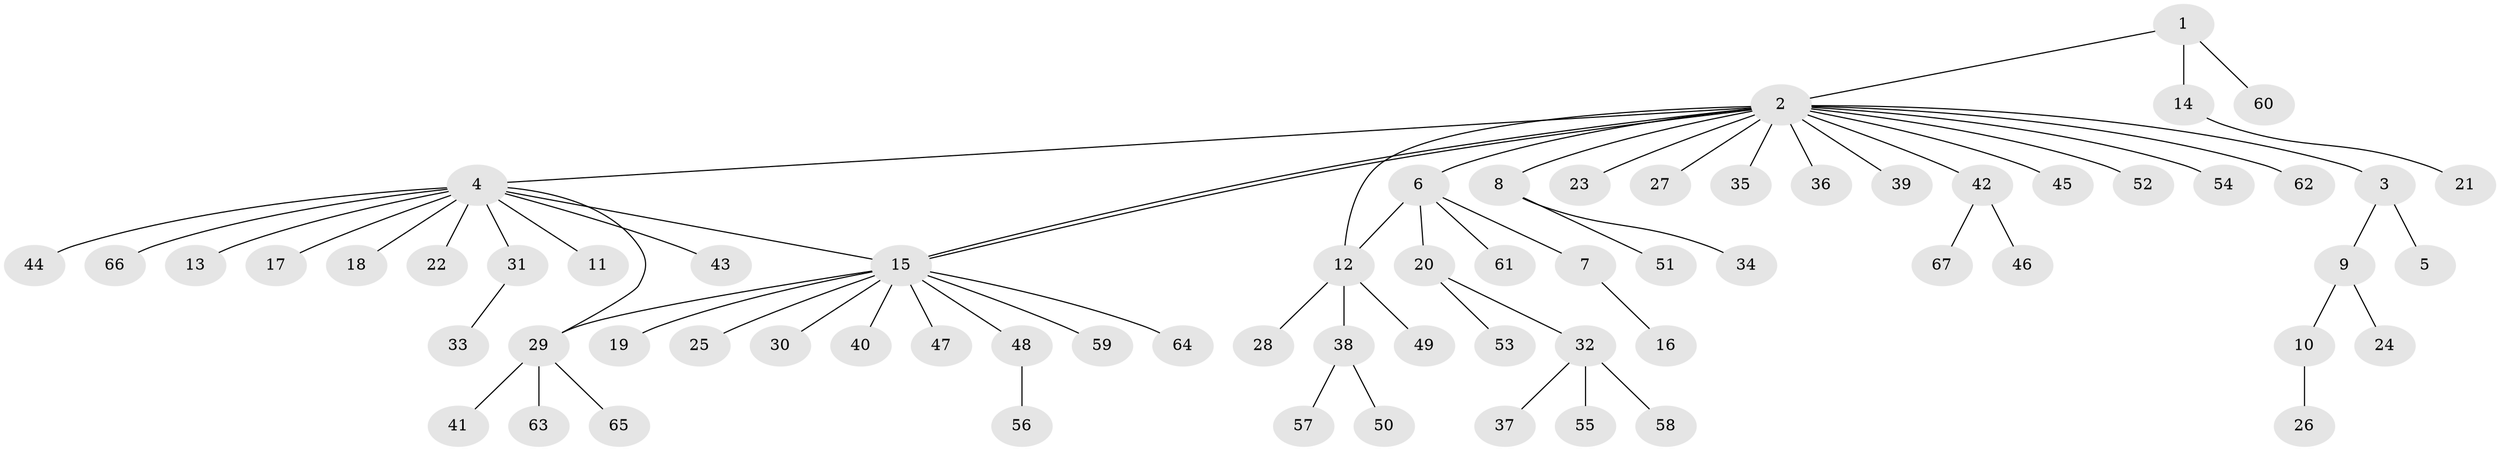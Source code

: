 // coarse degree distribution, {2: 0.23529411764705882, 9: 0.029411764705882353, 5: 0.029411764705882353, 4: 0.08823529411764706, 1: 0.5882352941176471, 10: 0.029411764705882353}
// Generated by graph-tools (version 1.1) at 2025/50/03/04/25 22:50:35]
// undirected, 67 vertices, 70 edges
graph export_dot {
  node [color=gray90,style=filled];
  1;
  2;
  3;
  4;
  5;
  6;
  7;
  8;
  9;
  10;
  11;
  12;
  13;
  14;
  15;
  16;
  17;
  18;
  19;
  20;
  21;
  22;
  23;
  24;
  25;
  26;
  27;
  28;
  29;
  30;
  31;
  32;
  33;
  34;
  35;
  36;
  37;
  38;
  39;
  40;
  41;
  42;
  43;
  44;
  45;
  46;
  47;
  48;
  49;
  50;
  51;
  52;
  53;
  54;
  55;
  56;
  57;
  58;
  59;
  60;
  61;
  62;
  63;
  64;
  65;
  66;
  67;
  1 -- 2;
  1 -- 14;
  1 -- 60;
  2 -- 3;
  2 -- 4;
  2 -- 6;
  2 -- 8;
  2 -- 12;
  2 -- 15;
  2 -- 15;
  2 -- 23;
  2 -- 27;
  2 -- 35;
  2 -- 36;
  2 -- 39;
  2 -- 42;
  2 -- 45;
  2 -- 52;
  2 -- 54;
  2 -- 62;
  3 -- 5;
  3 -- 9;
  4 -- 11;
  4 -- 13;
  4 -- 15;
  4 -- 17;
  4 -- 18;
  4 -- 22;
  4 -- 29;
  4 -- 31;
  4 -- 43;
  4 -- 44;
  4 -- 66;
  6 -- 7;
  6 -- 12;
  6 -- 20;
  6 -- 61;
  7 -- 16;
  8 -- 34;
  8 -- 51;
  9 -- 10;
  9 -- 24;
  10 -- 26;
  12 -- 28;
  12 -- 38;
  12 -- 49;
  14 -- 21;
  15 -- 19;
  15 -- 25;
  15 -- 29;
  15 -- 30;
  15 -- 40;
  15 -- 47;
  15 -- 48;
  15 -- 59;
  15 -- 64;
  20 -- 32;
  20 -- 53;
  29 -- 41;
  29 -- 63;
  29 -- 65;
  31 -- 33;
  32 -- 37;
  32 -- 55;
  32 -- 58;
  38 -- 50;
  38 -- 57;
  42 -- 46;
  42 -- 67;
  48 -- 56;
}

